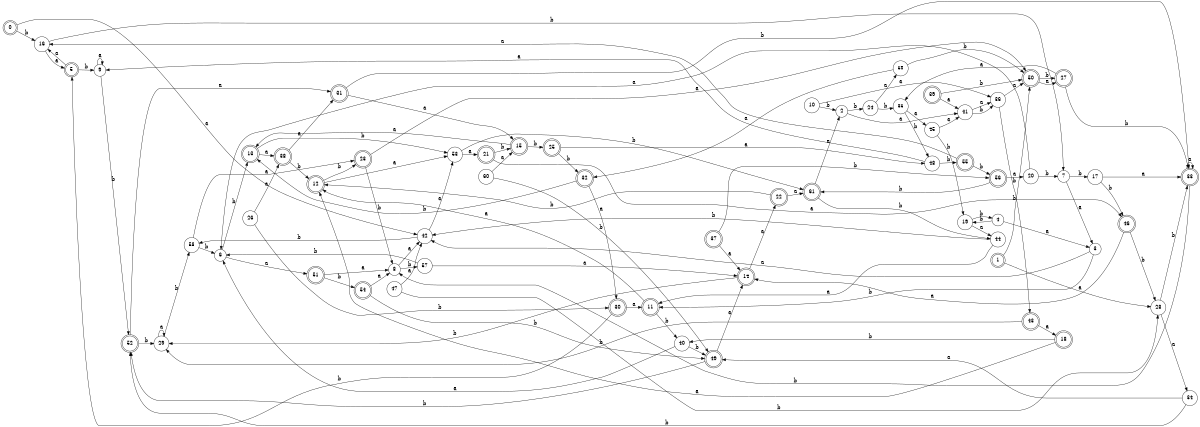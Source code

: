 digraph n50_5 {
__start0 [label="" shape="none"];

rankdir=LR;
size="8,5";

s0 [style="rounded,filled", color="black", fillcolor="white" shape="doublecircle", label="0"];
s1 [style="rounded,filled", color="black", fillcolor="white" shape="doublecircle", label="1"];
s2 [style="filled", color="black", fillcolor="white" shape="circle", label="2"];
s3 [style="filled", color="black", fillcolor="white" shape="circle", label="3"];
s4 [style="filled", color="black", fillcolor="white" shape="circle", label="4"];
s5 [style="rounded,filled", color="black", fillcolor="white" shape="doublecircle", label="5"];
s6 [style="filled", color="black", fillcolor="white" shape="circle", label="6"];
s7 [style="filled", color="black", fillcolor="white" shape="circle", label="7"];
s8 [style="filled", color="black", fillcolor="white" shape="circle", label="8"];
s9 [style="filled", color="black", fillcolor="white" shape="circle", label="9"];
s10 [style="filled", color="black", fillcolor="white" shape="circle", label="10"];
s11 [style="rounded,filled", color="black", fillcolor="white" shape="doublecircle", label="11"];
s12 [style="rounded,filled", color="black", fillcolor="white" shape="doublecircle", label="12"];
s13 [style="rounded,filled", color="black", fillcolor="white" shape="doublecircle", label="13"];
s14 [style="rounded,filled", color="black", fillcolor="white" shape="doublecircle", label="14"];
s15 [style="rounded,filled", color="black", fillcolor="white" shape="doublecircle", label="15"];
s16 [style="filled", color="black", fillcolor="white" shape="circle", label="16"];
s17 [style="filled", color="black", fillcolor="white" shape="circle", label="17"];
s18 [style="rounded,filled", color="black", fillcolor="white" shape="doublecircle", label="18"];
s19 [style="filled", color="black", fillcolor="white" shape="circle", label="19"];
s20 [style="filled", color="black", fillcolor="white" shape="circle", label="20"];
s21 [style="rounded,filled", color="black", fillcolor="white" shape="doublecircle", label="21"];
s22 [style="rounded,filled", color="black", fillcolor="white" shape="doublecircle", label="22"];
s23 [style="rounded,filled", color="black", fillcolor="white" shape="doublecircle", label="23"];
s24 [style="filled", color="black", fillcolor="white" shape="circle", label="24"];
s25 [style="rounded,filled", color="black", fillcolor="white" shape="doublecircle", label="25"];
s26 [style="filled", color="black", fillcolor="white" shape="circle", label="26"];
s27 [style="rounded,filled", color="black", fillcolor="white" shape="doublecircle", label="27"];
s28 [style="filled", color="black", fillcolor="white" shape="circle", label="28"];
s29 [style="filled", color="black", fillcolor="white" shape="circle", label="29"];
s30 [style="rounded,filled", color="black", fillcolor="white" shape="doublecircle", label="30"];
s31 [style="rounded,filled", color="black", fillcolor="white" shape="doublecircle", label="31"];
s32 [style="rounded,filled", color="black", fillcolor="white" shape="doublecircle", label="32"];
s33 [style="rounded,filled", color="black", fillcolor="white" shape="doublecircle", label="33"];
s34 [style="filled", color="black", fillcolor="white" shape="circle", label="34"];
s35 [style="filled", color="black", fillcolor="white" shape="circle", label="35"];
s36 [style="filled", color="black", fillcolor="white" shape="circle", label="36"];
s37 [style="rounded,filled", color="black", fillcolor="white" shape="doublecircle", label="37"];
s38 [style="rounded,filled", color="black", fillcolor="white" shape="doublecircle", label="38"];
s39 [style="rounded,filled", color="black", fillcolor="white" shape="doublecircle", label="39"];
s40 [style="filled", color="black", fillcolor="white" shape="circle", label="40"];
s41 [style="filled", color="black", fillcolor="white" shape="circle", label="41"];
s42 [style="filled", color="black", fillcolor="white" shape="circle", label="42"];
s43 [style="rounded,filled", color="black", fillcolor="white" shape="doublecircle", label="43"];
s44 [style="filled", color="black", fillcolor="white" shape="circle", label="44"];
s45 [style="filled", color="black", fillcolor="white" shape="circle", label="45"];
s46 [style="rounded,filled", color="black", fillcolor="white" shape="doublecircle", label="46"];
s47 [style="filled", color="black", fillcolor="white" shape="circle", label="47"];
s48 [style="filled", color="black", fillcolor="white" shape="circle", label="48"];
s49 [style="rounded,filled", color="black", fillcolor="white" shape="doublecircle", label="49"];
s50 [style="rounded,filled", color="black", fillcolor="white" shape="doublecircle", label="50"];
s51 [style="rounded,filled", color="black", fillcolor="white" shape="doublecircle", label="51"];
s52 [style="rounded,filled", color="black", fillcolor="white" shape="doublecircle", label="52"];
s53 [style="filled", color="black", fillcolor="white" shape="circle", label="53"];
s54 [style="rounded,filled", color="black", fillcolor="white" shape="doublecircle", label="54"];
s55 [style="rounded,filled", color="black", fillcolor="white" shape="doublecircle", label="55"];
s56 [style="rounded,filled", color="black", fillcolor="white" shape="doublecircle", label="56"];
s57 [style="filled", color="black", fillcolor="white" shape="circle", label="57"];
s58 [style="filled", color="black", fillcolor="white" shape="circle", label="58"];
s59 [style="filled", color="black", fillcolor="white" shape="circle", label="59"];
s60 [style="filled", color="black", fillcolor="white" shape="circle", label="60"];
s61 [style="rounded,filled", color="black", fillcolor="white" shape="doublecircle", label="61"];
s0 -> s42 [label="a"];
s0 -> s16 [label="b"];
s1 -> s28 [label="a"];
s1 -> s50 [label="b"];
s2 -> s41 [label="a"];
s2 -> s24 [label="b"];
s3 -> s42 [label="a"];
s3 -> s11 [label="b"];
s4 -> s3 [label="a"];
s4 -> s19 [label="b"];
s5 -> s16 [label="a"];
s5 -> s9 [label="b"];
s6 -> s51 [label="a"];
s6 -> s13 [label="b"];
s7 -> s3 [label="a"];
s7 -> s17 [label="b"];
s8 -> s42 [label="a"];
s8 -> s57 [label="b"];
s9 -> s9 [label="a"];
s9 -> s52 [label="b"];
s10 -> s36 [label="a"];
s10 -> s2 [label="b"];
s11 -> s12 [label="a"];
s11 -> s40 [label="b"];
s12 -> s53 [label="a"];
s12 -> s23 [label="b"];
s13 -> s38 [label="a"];
s13 -> s53 [label="b"];
s14 -> s22 [label="a"];
s14 -> s29 [label="b"];
s15 -> s13 [label="a"];
s15 -> s25 [label="b"];
s16 -> s5 [label="a"];
s16 -> s7 [label="b"];
s17 -> s33 [label="a"];
s17 -> s46 [label="b"];
s18 -> s12 [label="a"];
s18 -> s40 [label="b"];
s19 -> s44 [label="a"];
s19 -> s4 [label="b"];
s20 -> s6 [label="a"];
s20 -> s7 [label="b"];
s21 -> s46 [label="a"];
s21 -> s15 [label="b"];
s22 -> s61 [label="a"];
s22 -> s12 [label="b"];
s23 -> s50 [label="a"];
s23 -> s8 [label="b"];
s24 -> s59 [label="a"];
s24 -> s35 [label="b"];
s25 -> s48 [label="a"];
s25 -> s32 [label="b"];
s26 -> s38 [label="a"];
s26 -> s30 [label="b"];
s27 -> s35 [label="a"];
s27 -> s33 [label="b"];
s28 -> s34 [label="a"];
s28 -> s33 [label="b"];
s29 -> s29 [label="a"];
s29 -> s58 [label="b"];
s30 -> s11 [label="a"];
s30 -> s5 [label="b"];
s31 -> s15 [label="a"];
s31 -> s33 [label="b"];
s32 -> s30 [label="a"];
s32 -> s13 [label="b"];
s33 -> s33 [label="a"];
s33 -> s8 [label="b"];
s34 -> s49 [label="a"];
s34 -> s52 [label="b"];
s35 -> s45 [label="a"];
s35 -> s48 [label="b"];
s36 -> s50 [label="a"];
s36 -> s43 [label="b"];
s37 -> s14 [label="a"];
s37 -> s56 [label="b"];
s38 -> s31 [label="a"];
s38 -> s12 [label="b"];
s39 -> s41 [label="a"];
s39 -> s50 [label="b"];
s40 -> s6 [label="a"];
s40 -> s49 [label="b"];
s41 -> s36 [label="a"];
s41 -> s36 [label="b"];
s42 -> s53 [label="a"];
s42 -> s58 [label="b"];
s43 -> s18 [label="a"];
s43 -> s29 [label="b"];
s44 -> s11 [label="a"];
s44 -> s42 [label="b"];
s45 -> s41 [label="a"];
s45 -> s19 [label="b"];
s46 -> s14 [label="a"];
s46 -> s28 [label="b"];
s47 -> s42 [label="a"];
s47 -> s28 [label="b"];
s48 -> s9 [label="a"];
s48 -> s55 [label="b"];
s49 -> s14 [label="a"];
s49 -> s52 [label="b"];
s50 -> s27 [label="a"];
s50 -> s27 [label="b"];
s51 -> s8 [label="a"];
s51 -> s54 [label="b"];
s52 -> s31 [label="a"];
s52 -> s29 [label="b"];
s53 -> s21 [label="a"];
s53 -> s61 [label="b"];
s54 -> s8 [label="a"];
s54 -> s49 [label="b"];
s55 -> s16 [label="a"];
s55 -> s56 [label="b"];
s56 -> s20 [label="a"];
s56 -> s61 [label="b"];
s57 -> s14 [label="a"];
s57 -> s6 [label="b"];
s58 -> s23 [label="a"];
s58 -> s6 [label="b"];
s59 -> s32 [label="a"];
s59 -> s50 [label="b"];
s60 -> s15 [label="a"];
s60 -> s49 [label="b"];
s61 -> s2 [label="a"];
s61 -> s44 [label="b"];

}